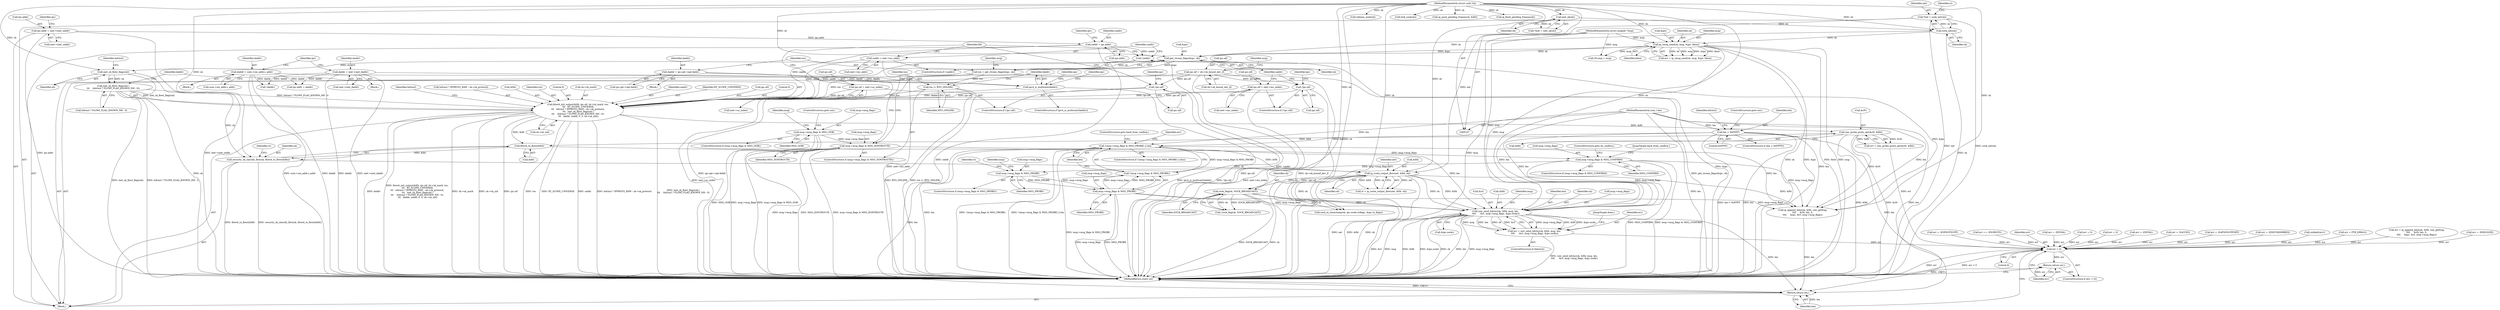 digraph "0_linux_8f659a03a0ba9289b9aeb9b4470e6fb263d6f483@API" {
"1000544" [label="(Call,raw_send_hdrinc(sk, &fl4, msg, len,\n \t\t\t\t      &rt, msg->msg_flags, &ipc.sockc))"];
"1000499" [label="(Call,ip_route_output_flow(net, &fl4, sk))"];
"1000118" [label="(Call,*net = sock_net(sk))"];
"1000120" [label="(Call,sock_net(sk))"];
"1000115" [label="(Call,inet_sk(sk))"];
"1000108" [label="(MethodParameterIn,struct sock *sk)"];
"1000494" [label="(Call,flowi4_to_flowi(&fl4))"];
"1000437" [label="(Call,flowi4_init_output(&fl4, ipc.oif, sk->sk_mark, tos,\n \t\t\t   RT_SCOPE_UNIVERSE,\n\t\t\t   hdrincl ? IPPROTO_RAW : sk->sk_protocol,\n \t\t\t   inet_sk_flowi_flags(sk) |\n\t\t\t    (hdrincl ? FLOWI_FLAG_KNOWN_NH : 0),\n \t\t\t   daddr, saddr, 0, 0, sk->sk_uid))"];
"1000426" [label="(Call,!ipc.oif)"];
"1000266" [label="(Call,ipc.oif = sk->sk_bound_dev_if)"];
"1000430" [label="(Call,ipc.oif = inet->uc_index)"];
"1000409" [label="(Call,ipc.oif = inet->mc_index)"];
"1000405" [label="(Call,!ipc.oif)"];
"1000397" [label="(Call,tos |= RTO_ONLINK)"];
"1000385" [label="(Call,tos = get_rtconn_flags(&ipc, sk))"];
"1000387" [label="(Call,get_rtconn_flags(&ipc, sk))"];
"1000280" [label="(Call,ip_cmsg_send(sk, msg, &ipc, false))"];
"1000109" [label="(MethodParameterIn,struct msghdr *msg)"];
"1000454" [label="(Call,inet_sk_flowi_flags(sk) |\n\t\t\t    (hdrincl ? FLOWI_FLAG_KNOWN_NH : 0))"];
"1000455" [label="(Call,inet_sk_flowi_flags(sk))"];
"1000401" [label="(Call,ipv4_is_multicast(daddr))"];
"1000376" [label="(Call,daddr = ipc.opt->opt.faddr)"];
"1000224" [label="(Call,daddr = inet->inet_daddr)"];
"1000204" [label="(Call,daddr = usin->sin_addr.s_addr)"];
"1000302" [label="(Call,saddr = ipc.addr)"];
"1000238" [label="(Call,ipc.addr = inet->inet_saddr)"];
"1000419" [label="(Call,saddr = inet->mc_addr)"];
"1000417" [label="(Call,!saddr)"];
"1000484" [label="(Call,raw_probe_proto_opt(&rfv, &fl4))"];
"1000492" [label="(Call,security_sk_classify_flow(sk, flowi4_to_flowi(&fl4)))"];
"1000528" [label="(Call,sock_flag(sk, SOCK_BROADCAST))"];
"1000673" [label="(Call,!(msg->msg_flags & MSG_PROBE) || len)"];
"1000674" [label="(Call,!(msg->msg_flags & MSG_PROBE))"];
"1000675" [label="(Call,msg->msg_flags & MSG_PROBE)"];
"1000658" [label="(Call,msg->msg_flags & MSG_PROBE)"];
"1000533" [label="(Call,msg->msg_flags & MSG_CONFIRM)"];
"1000392" [label="(Call,msg->msg_flags & MSG_DONTROUTE)"];
"1000158" [label="(Call,msg->msg_flags & MSG_OOB)"];
"1000144" [label="(Call,len > 0xFFFF)"];
"1000110" [label="(MethodParameterIn,size_t len)"];
"1000542" [label="(Call,err = raw_send_hdrinc(sk, &fl4, msg, len,\n \t\t\t\t      &rt, msg->msg_flags, &ipc.sockc))"];
"1000649" [label="(Call,err < 0)"];
"1000652" [label="(Return,return err;)"];
"1000654" [label="(Return,return len;)"];
"1000561" [label="(Call,sock_tx_timestamp(sk, ipc.sockc.tsflags, &ipc.tx_flags))"];
"1000108" [label="(MethodParameterIn,struct sock *sk)"];
"1000494" [label="(Call,flowi4_to_flowi(&fl4))"];
"1000482" [label="(Call,err = raw_probe_proto_opt(&rfv, &fl4))"];
"1000109" [label="(MethodParameterIn,struct msghdr *msg)"];
"1000391" [label="(ControlStructure,if (msg->msg_flags & MSG_DONTROUTE))"];
"1000681" [label="(ControlStructure,goto back_from_confirm;)"];
"1000401" [label="(Call,ipv4_is_multicast(daddr))"];
"1000672" [label="(ControlStructure,if (!(msg->msg_flags & MSG_PROBE) || len))"];
"1000464" [label="(Literal,0)"];
"1000533" [label="(Call,msg->msg_flags & MSG_CONFIRM)"];
"1000120" [label="(Call,sock_net(sk))"];
"1000402" [label="(Identifier,daddr)"];
"1000371" [label="(Block,)"];
"1000680" [label="(Identifier,len)"];
"1000686" [label="(MethodReturn,static int)"];
"1000500" [label="(Identifier,net)"];
"1000528" [label="(Call,sock_flag(sk, SOCK_BROADCAST))"];
"1000304" [label="(Call,ipc.addr)"];
"1000376" [label="(Call,daddr = ipc.opt->opt.faddr)"];
"1000555" [label="(Call,&ipc.sockc)"];
"1000487" [label="(Call,&fl4)"];
"1000495" [label="(Call,&fl4)"];
"1000675" [label="(Call,msg->msg_flags & MSG_PROBE)"];
"1000485" [label="(Call,&rfv)"];
"1000492" [label="(Call,security_sk_classify_flow(sk, flowi4_to_flowi(&fl4)))"];
"1000470" [label="(Identifier,hdrincl)"];
"1000377" [label="(Identifier,daddr)"];
"1000532" [label="(ControlStructure,if (msg->msg_flags & MSG_CONFIRM))"];
"1000158" [label="(Call,msg->msg_flags & MSG_OOB)"];
"1000586" [label="(Call,err = ip_append_data(sk, &fl4, raw_getfrag,\n\t\t\t\t     &rfv, len, 0,\n\t\t\t\t     &ipc, &rt, msg->msg_flags))"];
"1000139" [label="(Call,err = -EMSGSIZE)"];
"1000162" [label="(Identifier,MSG_OOB)"];
"1000658" [label="(Call,msg->msg_flags & MSG_PROBE)"];
"1000309" [label="(Identifier,ipc)"];
"1000153" [label="(Call,err = -EOPNOTSUPP)"];
"1000285" [label="(Identifier,false)"];
"1000116" [label="(Identifier,sk)"];
"1000226" [label="(Call,inet->inet_daddr)"];
"1000542" [label="(Call,err = raw_send_hdrinc(sk, &fl4, msg, len,\n \t\t\t\t      &rt, msg->msg_flags, &ipc.sockc))"];
"1000307" [label="(Call,ipc.addr = daddr)"];
"1000206" [label="(Call,usin->sin_addr.s_addr)"];
"1000418" [label="(Identifier,saddr)"];
"1000625" [label="(Call,err == -ENOBUFS)"];
"1000437" [label="(Call,flowi4_init_output(&fl4, ipc.oif, sk->sk_mark, tos,\n \t\t\t   RT_SCOPE_UNIVERSE,\n\t\t\t   hdrincl ? IPPROTO_RAW : sk->sk_protocol,\n \t\t\t   inet_sk_flowi_flags(sk) |\n\t\t\t    (hdrincl ? FLOWI_FLAG_KNOWN_NH : 0),\n \t\t\t   daddr, saddr, 0, 0, sk->sk_uid))"];
"1000683" [label="(Identifier,err)"];
"1000530" [label="(Identifier,SOCK_BROADCAST)"];
"1000650" [label="(Identifier,err)"];
"1000125" [label="(Identifier,rt)"];
"1000666" [label="(Identifier,rt)"];
"1000455" [label="(Call,inet_sk_flowi_flags(sk))"];
"1000454" [label="(Call,inet_sk_flowi_flags(sk) |\n\t\t\t    (hdrincl ? FLOWI_FLAG_KNOWN_NH : 0))"];
"1000204" [label="(Call,daddr = usin->sin_addr.s_addr)"];
"1000302" [label="(Call,saddr = ipc.addr)"];
"1000405" [label="(Call,!ipc.oif)"];
"1000461" [label="(Identifier,daddr)"];
"1000421" [label="(Call,inet->mc_addr)"];
"1000232" [label="(Identifier,ipc)"];
"1000498" [label="(Identifier,rt)"];
"1000356" [label="(Call,err = -EINVAL)"];
"1000144" [label="(Call,len > 0xFFFF)"];
"1000266" [label="(Call,ipc.oif = sk->sk_bound_dev_if)"];
"1000275" [label="(Identifier,msg)"];
"1000212" [label="(Block,)"];
"1000205" [label="(Identifier,daddr)"];
"1000413" [label="(Call,inet->mc_index)"];
"1000118" [label="(Call,*net = sock_net(sk))"];
"1000677" [label="(Identifier,msg)"];
"1000432" [label="(Identifier,ipc)"];
"1000428" [label="(Identifier,ipc)"];
"1000147" [label="(ControlStructure,goto out;)"];
"1000434" [label="(Call,inet->uc_index)"];
"1000159" [label="(Call,msg->msg_flags)"];
"1000636" [label="(Call,release_sock(sk))"];
"1000550" [label="(Call,&rt)"];
"1000546" [label="(Call,&fl4)"];
"1000493" [label="(Identifier,sk)"];
"1000238" [label="(Call,ipc.addr = inet->inet_saddr)"];
"1000224" [label="(Call,daddr = inet->inet_daddr)"];
"1000499" [label="(Call,ip_route_output_flow(net, &fl4, sk))"];
"1000633" [label="(Call,err = 0)"];
"1000280" [label="(Call,ip_cmsg_send(sk, msg, &ipc, false))"];
"1000674" [label="(Call,!(msg->msg_flags & MSG_PROBE))"];
"1000682" [label="(Call,err = 0)"];
"1000393" [label="(Call,msg->msg_flags)"];
"1000169" [label="(Call,err = -EINVAL)"];
"1000143" [label="(ControlStructure,if (len > 0xFFFF))"];
"1000430" [label="(Call,ipc.oif = inet->uc_index)"];
"1000386" [label="(Identifier,tos)"];
"1000373" [label="(Call,!daddr)"];
"1000448" [label="(Call,hdrincl ? IPPROTO_RAW : sk->sk_protocol)"];
"1000438" [label="(Call,&fl4)"];
"1000446" [label="(Identifier,tos)"];
"1000659" [label="(Call,msg->msg_flags)"];
"1000417" [label="(Call,!saddr)"];
"1000497" [label="(Call,rt = ip_route_output_flow(net, &fl4, sk))"];
"1000385" [label="(Call,tos = get_rtconn_flags(&ipc, sk))"];
"1000529" [label="(Identifier,sk)"];
"1000463" [label="(Literal,0)"];
"1000439" [label="(Identifier,fl4)"];
"1000443" [label="(Call,sk->sk_mark)"];
"1000392" [label="(Call,msg->msg_flags & MSG_DONTROUTE)"];
"1000110" [label="(MethodParameterIn,size_t len)"];
"1000115" [label="(Call,inet_sk(sk))"];
"1000425" [label="(ControlStructure,if (!ipc.oif))"];
"1000537" [label="(Identifier,MSG_CONFIRM)"];
"1000166" [label="(Identifier,msg)"];
"1000270" [label="(Call,sk->sk_bound_dev_if)"];
"1000426" [label="(Call,!ipc.oif)"];
"1000588" [label="(Call,ip_append_data(sk, &fl4, raw_getfrag,\n\t\t\t\t     &rfv, len, 0,\n\t\t\t\t     &ipc, &rt, msg->msg_flags))"];
"1000113" [label="(Call,*inet = inet_sk(sk))"];
"1000396" [label="(Identifier,MSG_DONTROUTE)"];
"1000431" [label="(Call,ipc.oif)"];
"1000407" [label="(Identifier,ipc)"];
"1000387" [label="(Call,get_rtconn_flags(&ipc, sk))"];
"1000516" [label="(Call,err = -EACCES)"];
"1000411" [label="(Identifier,ipc)"];
"1000548" [label="(Identifier,msg)"];
"1000419" [label="(Call,saddr = inet->mc_addr)"];
"1000457" [label="(Call,hdrincl ? FLOWI_FLAG_KNOWN_NH : 0)"];
"1000406" [label="(Call,ipc.oif)"];
"1000400" [label="(ControlStructure,if (ipv4_is_multicast(daddr)))"];
"1000239" [label="(Call,ipc.addr)"];
"1000195" [label="(Call,err = -EAFNOSUPPORT)"];
"1000673" [label="(Call,!(msg->msg_flags & MSG_PROBE) || len)"];
"1000501" [label="(Call,&fl4)"];
"1000584" [label="(Call,lock_sock(sk))"];
"1000462" [label="(Identifier,saddr)"];
"1000397" [label="(Call,tos |= RTO_ONLINK)"];
"1000549" [label="(Identifier,len)"];
"1000146" [label="(Literal,0xFFFF)"];
"1000399" [label="(Identifier,RTO_ONLINK)"];
"1000619" [label="(Call,ip_push_pending_frames(sk, &fl4))"];
"1000420" [label="(Identifier,saddr)"];
"1000503" [label="(Identifier,sk)"];
"1000456" [label="(Identifier,sk)"];
"1000648" [label="(ControlStructure,if (err < 0))"];
"1000111" [label="(Block,)"];
"1000283" [label="(Call,&ipc)"];
"1000247" [label="(Identifier,ipc)"];
"1000638" [label="(JumpTarget,done:)"];
"1000394" [label="(Identifier,msg)"];
"1000539" [label="(JumpTarget,back_from_confirm:)"];
"1000652" [label="(Return,return err;)"];
"1000410" [label="(Call,ipc.oif)"];
"1000267" [label="(Call,ipc.oif)"];
"1000145" [label="(Identifier,len)"];
"1000655" [label="(Identifier,len)"];
"1000465" [label="(Call,sk->sk_uid)"];
"1000163" [label="(ControlStructure,goto out;)"];
"1000654" [label="(Return,return len;)"];
"1000303" [label="(Identifier,saddr)"];
"1000278" [label="(Call,err = ip_cmsg_send(sk, msg, &ipc, false))"];
"1000242" [label="(Call,inet->inet_saddr)"];
"1000157" [label="(ControlStructure,if (msg->msg_flags & MSG_OOB))"];
"1000545" [label="(Identifier,sk)"];
"1000447" [label="(Identifier,RT_SCOPE_UNIVERSE)"];
"1000225" [label="(Identifier,daddr)"];
"1000649" [label="(Call,err < 0)"];
"1000119" [label="(Identifier,net)"];
"1000657" [label="(ControlStructure,if (msg->msg_flags & MSG_PROBE))"];
"1000213" [label="(Call,err = -EDESTADDRREQ)"];
"1000440" [label="(Call,ipc.oif)"];
"1000534" [label="(Call,msg->msg_flags)"];
"1000651" [label="(Literal,0)"];
"1000527" [label="(Call,!sock_flag(sk, SOCK_BROADCAST))"];
"1000662" [label="(Identifier,MSG_PROBE)"];
"1000427" [label="(Call,ipc.oif)"];
"1000398" [label="(Identifier,tos)"];
"1000552" [label="(Call,msg->msg_flags)"];
"1000388" [label="(Call,&ipc)"];
"1000168" [label="(Block,)"];
"1000281" [label="(Identifier,sk)"];
"1000390" [label="(Identifier,sk)"];
"1000679" [label="(Identifier,MSG_PROBE)"];
"1000540" [label="(ControlStructure,if (hdrincl))"];
"1000282" [label="(Identifier,msg)"];
"1000149" [label="(Identifier,hdrincl)"];
"1000287" [label="(Call,unlikely(err))"];
"1000544" [label="(Call,raw_send_hdrinc(sk, &fl4, msg, len,\n \t\t\t\t      &rt, msg->msg_flags, &ipc.sockc))"];
"1000606" [label="(Call,ip_flush_pending_frames(sk))"];
"1000676" [label="(Call,msg->msg_flags)"];
"1000378" [label="(Call,ipc.opt->opt.faddr)"];
"1000472" [label="(Call,rfv.msg = msg)"];
"1000458" [label="(Identifier,hdrincl)"];
"1000538" [label="(ControlStructure,goto do_confirm;)"];
"1000543" [label="(Identifier,err)"];
"1000404" [label="(ControlStructure,if (!ipc.oif))"];
"1000508" [label="(Call,err = PTR_ERR(rt))"];
"1000484" [label="(Call,raw_probe_proto_opt(&rfv, &fl4))"];
"1000416" [label="(ControlStructure,if (!saddr))"];
"1000653" [label="(Identifier,err)"];
"1000409" [label="(Call,ipc.oif = inet->mc_index)"];
"1000121" [label="(Identifier,sk)"];
"1000544" -> "1000542"  [label="AST: "];
"1000544" -> "1000555"  [label="CFG: "];
"1000545" -> "1000544"  [label="AST: "];
"1000546" -> "1000544"  [label="AST: "];
"1000548" -> "1000544"  [label="AST: "];
"1000549" -> "1000544"  [label="AST: "];
"1000550" -> "1000544"  [label="AST: "];
"1000552" -> "1000544"  [label="AST: "];
"1000555" -> "1000544"  [label="AST: "];
"1000542" -> "1000544"  [label="CFG: "];
"1000544" -> "1000686"  [label="DDG: &rt"];
"1000544" -> "1000686"  [label="DDG: msg"];
"1000544" -> "1000686"  [label="DDG: &fl4"];
"1000544" -> "1000686"  [label="DDG: &ipc.sockc"];
"1000544" -> "1000686"  [label="DDG: sk"];
"1000544" -> "1000686"  [label="DDG: len"];
"1000544" -> "1000686"  [label="DDG: msg->msg_flags"];
"1000544" -> "1000542"  [label="DDG: msg->msg_flags"];
"1000544" -> "1000542"  [label="DDG: &fl4"];
"1000544" -> "1000542"  [label="DDG: &ipc.sockc"];
"1000544" -> "1000542"  [label="DDG: msg"];
"1000544" -> "1000542"  [label="DDG: len"];
"1000544" -> "1000542"  [label="DDG: sk"];
"1000544" -> "1000542"  [label="DDG: &rt"];
"1000499" -> "1000544"  [label="DDG: sk"];
"1000499" -> "1000544"  [label="DDG: &fl4"];
"1000528" -> "1000544"  [label="DDG: sk"];
"1000108" -> "1000544"  [label="DDG: sk"];
"1000280" -> "1000544"  [label="DDG: msg"];
"1000109" -> "1000544"  [label="DDG: msg"];
"1000673" -> "1000544"  [label="DDG: len"];
"1000144" -> "1000544"  [label="DDG: len"];
"1000110" -> "1000544"  [label="DDG: len"];
"1000675" -> "1000544"  [label="DDG: msg->msg_flags"];
"1000533" -> "1000544"  [label="DDG: msg->msg_flags"];
"1000544" -> "1000654"  [label="DDG: len"];
"1000499" -> "1000497"  [label="AST: "];
"1000499" -> "1000503"  [label="CFG: "];
"1000500" -> "1000499"  [label="AST: "];
"1000501" -> "1000499"  [label="AST: "];
"1000503" -> "1000499"  [label="AST: "];
"1000497" -> "1000499"  [label="CFG: "];
"1000499" -> "1000686"  [label="DDG: sk"];
"1000499" -> "1000686"  [label="DDG: net"];
"1000499" -> "1000686"  [label="DDG: &fl4"];
"1000499" -> "1000497"  [label="DDG: net"];
"1000499" -> "1000497"  [label="DDG: &fl4"];
"1000499" -> "1000497"  [label="DDG: sk"];
"1000118" -> "1000499"  [label="DDG: net"];
"1000494" -> "1000499"  [label="DDG: &fl4"];
"1000492" -> "1000499"  [label="DDG: sk"];
"1000108" -> "1000499"  [label="DDG: sk"];
"1000499" -> "1000528"  [label="DDG: sk"];
"1000499" -> "1000561"  [label="DDG: sk"];
"1000499" -> "1000588"  [label="DDG: &fl4"];
"1000118" -> "1000111"  [label="AST: "];
"1000118" -> "1000120"  [label="CFG: "];
"1000119" -> "1000118"  [label="AST: "];
"1000120" -> "1000118"  [label="AST: "];
"1000125" -> "1000118"  [label="CFG: "];
"1000118" -> "1000686"  [label="DDG: sock_net(sk)"];
"1000118" -> "1000686"  [label="DDG: net"];
"1000120" -> "1000118"  [label="DDG: sk"];
"1000120" -> "1000121"  [label="CFG: "];
"1000121" -> "1000120"  [label="AST: "];
"1000120" -> "1000686"  [label="DDG: sk"];
"1000115" -> "1000120"  [label="DDG: sk"];
"1000108" -> "1000120"  [label="DDG: sk"];
"1000120" -> "1000280"  [label="DDG: sk"];
"1000120" -> "1000387"  [label="DDG: sk"];
"1000115" -> "1000113"  [label="AST: "];
"1000115" -> "1000116"  [label="CFG: "];
"1000116" -> "1000115"  [label="AST: "];
"1000113" -> "1000115"  [label="CFG: "];
"1000115" -> "1000113"  [label="DDG: sk"];
"1000108" -> "1000115"  [label="DDG: sk"];
"1000108" -> "1000107"  [label="AST: "];
"1000108" -> "1000686"  [label="DDG: sk"];
"1000108" -> "1000280"  [label="DDG: sk"];
"1000108" -> "1000387"  [label="DDG: sk"];
"1000108" -> "1000455"  [label="DDG: sk"];
"1000108" -> "1000492"  [label="DDG: sk"];
"1000108" -> "1000528"  [label="DDG: sk"];
"1000108" -> "1000561"  [label="DDG: sk"];
"1000108" -> "1000584"  [label="DDG: sk"];
"1000108" -> "1000588"  [label="DDG: sk"];
"1000108" -> "1000606"  [label="DDG: sk"];
"1000108" -> "1000619"  [label="DDG: sk"];
"1000108" -> "1000636"  [label="DDG: sk"];
"1000494" -> "1000492"  [label="AST: "];
"1000494" -> "1000495"  [label="CFG: "];
"1000495" -> "1000494"  [label="AST: "];
"1000492" -> "1000494"  [label="CFG: "];
"1000494" -> "1000492"  [label="DDG: &fl4"];
"1000437" -> "1000494"  [label="DDG: &fl4"];
"1000484" -> "1000494"  [label="DDG: &fl4"];
"1000437" -> "1000111"  [label="AST: "];
"1000437" -> "1000465"  [label="CFG: "];
"1000438" -> "1000437"  [label="AST: "];
"1000440" -> "1000437"  [label="AST: "];
"1000443" -> "1000437"  [label="AST: "];
"1000446" -> "1000437"  [label="AST: "];
"1000447" -> "1000437"  [label="AST: "];
"1000448" -> "1000437"  [label="AST: "];
"1000454" -> "1000437"  [label="AST: "];
"1000461" -> "1000437"  [label="AST: "];
"1000462" -> "1000437"  [label="AST: "];
"1000463" -> "1000437"  [label="AST: "];
"1000464" -> "1000437"  [label="AST: "];
"1000465" -> "1000437"  [label="AST: "];
"1000470" -> "1000437"  [label="CFG: "];
"1000437" -> "1000686"  [label="DDG: daddr"];
"1000437" -> "1000686"  [label="DDG: flowi4_init_output(&fl4, ipc.oif, sk->sk_mark, tos,\n \t\t\t   RT_SCOPE_UNIVERSE,\n\t\t\t   hdrincl ? IPPROTO_RAW : sk->sk_protocol,\n \t\t\t   inet_sk_flowi_flags(sk) |\n\t\t\t    (hdrincl ? FLOWI_FLAG_KNOWN_NH : 0),\n \t\t\t   daddr, saddr, 0, 0, sk->sk_uid)"];
"1000437" -> "1000686"  [label="DDG: sk->sk_mark"];
"1000437" -> "1000686"  [label="DDG: sk->sk_uid"];
"1000437" -> "1000686"  [label="DDG: ipc.oif"];
"1000437" -> "1000686"  [label="DDG: tos"];
"1000437" -> "1000686"  [label="DDG: RT_SCOPE_UNIVERSE"];
"1000437" -> "1000686"  [label="DDG: saddr"];
"1000437" -> "1000686"  [label="DDG: hdrincl ? IPPROTO_RAW : sk->sk_protocol"];
"1000437" -> "1000686"  [label="DDG: inet_sk_flowi_flags(sk) |\n\t\t\t    (hdrincl ? FLOWI_FLAG_KNOWN_NH : 0)"];
"1000426" -> "1000437"  [label="DDG: ipc.oif"];
"1000430" -> "1000437"  [label="DDG: ipc.oif"];
"1000409" -> "1000437"  [label="DDG: ipc.oif"];
"1000405" -> "1000437"  [label="DDG: ipc.oif"];
"1000397" -> "1000437"  [label="DDG: tos"];
"1000385" -> "1000437"  [label="DDG: tos"];
"1000454" -> "1000437"  [label="DDG: inet_sk_flowi_flags(sk)"];
"1000454" -> "1000437"  [label="DDG: hdrincl ? FLOWI_FLAG_KNOWN_NH : 0"];
"1000401" -> "1000437"  [label="DDG: daddr"];
"1000302" -> "1000437"  [label="DDG: saddr"];
"1000419" -> "1000437"  [label="DDG: saddr"];
"1000417" -> "1000437"  [label="DDG: saddr"];
"1000437" -> "1000484"  [label="DDG: &fl4"];
"1000426" -> "1000425"  [label="AST: "];
"1000426" -> "1000427"  [label="CFG: "];
"1000427" -> "1000426"  [label="AST: "];
"1000432" -> "1000426"  [label="CFG: "];
"1000439" -> "1000426"  [label="CFG: "];
"1000426" -> "1000686"  [label="DDG: !ipc.oif"];
"1000266" -> "1000426"  [label="DDG: ipc.oif"];
"1000266" -> "1000111"  [label="AST: "];
"1000266" -> "1000270"  [label="CFG: "];
"1000267" -> "1000266"  [label="AST: "];
"1000270" -> "1000266"  [label="AST: "];
"1000275" -> "1000266"  [label="CFG: "];
"1000266" -> "1000686"  [label="DDG: ipc.oif"];
"1000266" -> "1000686"  [label="DDG: sk->sk_bound_dev_if"];
"1000266" -> "1000405"  [label="DDG: ipc.oif"];
"1000430" -> "1000425"  [label="AST: "];
"1000430" -> "1000434"  [label="CFG: "];
"1000431" -> "1000430"  [label="AST: "];
"1000434" -> "1000430"  [label="AST: "];
"1000439" -> "1000430"  [label="CFG: "];
"1000430" -> "1000686"  [label="DDG: inet->uc_index"];
"1000409" -> "1000404"  [label="AST: "];
"1000409" -> "1000413"  [label="CFG: "];
"1000410" -> "1000409"  [label="AST: "];
"1000413" -> "1000409"  [label="AST: "];
"1000418" -> "1000409"  [label="CFG: "];
"1000409" -> "1000686"  [label="DDG: inet->mc_index"];
"1000405" -> "1000404"  [label="AST: "];
"1000405" -> "1000406"  [label="CFG: "];
"1000406" -> "1000405"  [label="AST: "];
"1000411" -> "1000405"  [label="CFG: "];
"1000418" -> "1000405"  [label="CFG: "];
"1000405" -> "1000686"  [label="DDG: !ipc.oif"];
"1000397" -> "1000391"  [label="AST: "];
"1000397" -> "1000399"  [label="CFG: "];
"1000398" -> "1000397"  [label="AST: "];
"1000399" -> "1000397"  [label="AST: "];
"1000402" -> "1000397"  [label="CFG: "];
"1000397" -> "1000686"  [label="DDG: tos |= RTO_ONLINK"];
"1000397" -> "1000686"  [label="DDG: RTO_ONLINK"];
"1000385" -> "1000397"  [label="DDG: tos"];
"1000385" -> "1000111"  [label="AST: "];
"1000385" -> "1000387"  [label="CFG: "];
"1000386" -> "1000385"  [label="AST: "];
"1000387" -> "1000385"  [label="AST: "];
"1000394" -> "1000385"  [label="CFG: "];
"1000385" -> "1000686"  [label="DDG: get_rtconn_flags(&ipc, sk)"];
"1000387" -> "1000385"  [label="DDG: &ipc"];
"1000387" -> "1000385"  [label="DDG: sk"];
"1000387" -> "1000390"  [label="CFG: "];
"1000388" -> "1000387"  [label="AST: "];
"1000390" -> "1000387"  [label="AST: "];
"1000387" -> "1000686"  [label="DDG: &ipc"];
"1000280" -> "1000387"  [label="DDG: &ipc"];
"1000280" -> "1000387"  [label="DDG: sk"];
"1000387" -> "1000455"  [label="DDG: sk"];
"1000387" -> "1000588"  [label="DDG: &ipc"];
"1000280" -> "1000278"  [label="AST: "];
"1000280" -> "1000285"  [label="CFG: "];
"1000281" -> "1000280"  [label="AST: "];
"1000282" -> "1000280"  [label="AST: "];
"1000283" -> "1000280"  [label="AST: "];
"1000285" -> "1000280"  [label="AST: "];
"1000278" -> "1000280"  [label="CFG: "];
"1000280" -> "1000686"  [label="DDG: false"];
"1000280" -> "1000686"  [label="DDG: msg"];
"1000280" -> "1000686"  [label="DDG: sk"];
"1000280" -> "1000686"  [label="DDG: &ipc"];
"1000280" -> "1000278"  [label="DDG: sk"];
"1000280" -> "1000278"  [label="DDG: msg"];
"1000280" -> "1000278"  [label="DDG: &ipc"];
"1000280" -> "1000278"  [label="DDG: false"];
"1000109" -> "1000280"  [label="DDG: msg"];
"1000280" -> "1000472"  [label="DDG: msg"];
"1000109" -> "1000107"  [label="AST: "];
"1000109" -> "1000686"  [label="DDG: msg"];
"1000109" -> "1000472"  [label="DDG: msg"];
"1000454" -> "1000457"  [label="CFG: "];
"1000455" -> "1000454"  [label="AST: "];
"1000457" -> "1000454"  [label="AST: "];
"1000461" -> "1000454"  [label="CFG: "];
"1000454" -> "1000686"  [label="DDG: inet_sk_flowi_flags(sk)"];
"1000454" -> "1000686"  [label="DDG: hdrincl ? FLOWI_FLAG_KNOWN_NH : 0"];
"1000455" -> "1000454"  [label="DDG: sk"];
"1000455" -> "1000456"  [label="CFG: "];
"1000456" -> "1000455"  [label="AST: "];
"1000458" -> "1000455"  [label="CFG: "];
"1000455" -> "1000686"  [label="DDG: sk"];
"1000455" -> "1000492"  [label="DDG: sk"];
"1000401" -> "1000400"  [label="AST: "];
"1000401" -> "1000402"  [label="CFG: "];
"1000402" -> "1000401"  [label="AST: "];
"1000407" -> "1000401"  [label="CFG: "];
"1000428" -> "1000401"  [label="CFG: "];
"1000401" -> "1000686"  [label="DDG: ipv4_is_multicast(daddr)"];
"1000376" -> "1000401"  [label="DDG: daddr"];
"1000224" -> "1000401"  [label="DDG: daddr"];
"1000204" -> "1000401"  [label="DDG: daddr"];
"1000376" -> "1000371"  [label="AST: "];
"1000376" -> "1000378"  [label="CFG: "];
"1000377" -> "1000376"  [label="AST: "];
"1000378" -> "1000376"  [label="AST: "];
"1000386" -> "1000376"  [label="CFG: "];
"1000376" -> "1000686"  [label="DDG: ipc.opt->opt.faddr"];
"1000224" -> "1000212"  [label="AST: "];
"1000224" -> "1000226"  [label="CFG: "];
"1000225" -> "1000224"  [label="AST: "];
"1000226" -> "1000224"  [label="AST: "];
"1000232" -> "1000224"  [label="CFG: "];
"1000224" -> "1000686"  [label="DDG: daddr"];
"1000224" -> "1000686"  [label="DDG: inet->inet_daddr"];
"1000224" -> "1000307"  [label="DDG: daddr"];
"1000224" -> "1000373"  [label="DDG: daddr"];
"1000204" -> "1000168"  [label="AST: "];
"1000204" -> "1000206"  [label="CFG: "];
"1000205" -> "1000204"  [label="AST: "];
"1000206" -> "1000204"  [label="AST: "];
"1000232" -> "1000204"  [label="CFG: "];
"1000204" -> "1000686"  [label="DDG: usin->sin_addr.s_addr"];
"1000204" -> "1000686"  [label="DDG: daddr"];
"1000204" -> "1000307"  [label="DDG: daddr"];
"1000204" -> "1000373"  [label="DDG: daddr"];
"1000302" -> "1000111"  [label="AST: "];
"1000302" -> "1000304"  [label="CFG: "];
"1000303" -> "1000302"  [label="AST: "];
"1000304" -> "1000302"  [label="AST: "];
"1000309" -> "1000302"  [label="CFG: "];
"1000302" -> "1000686"  [label="DDG: saddr"];
"1000238" -> "1000302"  [label="DDG: ipc.addr"];
"1000302" -> "1000417"  [label="DDG: saddr"];
"1000238" -> "1000111"  [label="AST: "];
"1000238" -> "1000242"  [label="CFG: "];
"1000239" -> "1000238"  [label="AST: "];
"1000242" -> "1000238"  [label="AST: "];
"1000247" -> "1000238"  [label="CFG: "];
"1000238" -> "1000686"  [label="DDG: ipc.addr"];
"1000238" -> "1000686"  [label="DDG: inet->inet_saddr"];
"1000419" -> "1000416"  [label="AST: "];
"1000419" -> "1000421"  [label="CFG: "];
"1000420" -> "1000419"  [label="AST: "];
"1000421" -> "1000419"  [label="AST: "];
"1000439" -> "1000419"  [label="CFG: "];
"1000419" -> "1000686"  [label="DDG: inet->mc_addr"];
"1000417" -> "1000416"  [label="AST: "];
"1000417" -> "1000418"  [label="CFG: "];
"1000418" -> "1000417"  [label="AST: "];
"1000420" -> "1000417"  [label="CFG: "];
"1000439" -> "1000417"  [label="CFG: "];
"1000417" -> "1000686"  [label="DDG: !saddr"];
"1000484" -> "1000482"  [label="AST: "];
"1000484" -> "1000487"  [label="CFG: "];
"1000485" -> "1000484"  [label="AST: "];
"1000487" -> "1000484"  [label="AST: "];
"1000482" -> "1000484"  [label="CFG: "];
"1000484" -> "1000686"  [label="DDG: &fl4"];
"1000484" -> "1000686"  [label="DDG: &rfv"];
"1000484" -> "1000482"  [label="DDG: &rfv"];
"1000484" -> "1000482"  [label="DDG: &fl4"];
"1000484" -> "1000588"  [label="DDG: &rfv"];
"1000492" -> "1000111"  [label="AST: "];
"1000493" -> "1000492"  [label="AST: "];
"1000498" -> "1000492"  [label="CFG: "];
"1000492" -> "1000686"  [label="DDG: flowi4_to_flowi(&fl4)"];
"1000492" -> "1000686"  [label="DDG: security_sk_classify_flow(sk, flowi4_to_flowi(&fl4))"];
"1000528" -> "1000527"  [label="AST: "];
"1000528" -> "1000530"  [label="CFG: "];
"1000529" -> "1000528"  [label="AST: "];
"1000530" -> "1000528"  [label="AST: "];
"1000527" -> "1000528"  [label="CFG: "];
"1000528" -> "1000686"  [label="DDG: SOCK_BROADCAST"];
"1000528" -> "1000686"  [label="DDG: sk"];
"1000528" -> "1000527"  [label="DDG: sk"];
"1000528" -> "1000527"  [label="DDG: SOCK_BROADCAST"];
"1000528" -> "1000561"  [label="DDG: sk"];
"1000673" -> "1000672"  [label="AST: "];
"1000673" -> "1000674"  [label="CFG: "];
"1000673" -> "1000680"  [label="CFG: "];
"1000674" -> "1000673"  [label="AST: "];
"1000680" -> "1000673"  [label="AST: "];
"1000681" -> "1000673"  [label="CFG: "];
"1000683" -> "1000673"  [label="CFG: "];
"1000673" -> "1000686"  [label="DDG: len"];
"1000673" -> "1000686"  [label="DDG: !(msg->msg_flags & MSG_PROBE)"];
"1000673" -> "1000686"  [label="DDG: !(msg->msg_flags & MSG_PROBE) || len"];
"1000673" -> "1000588"  [label="DDG: len"];
"1000673" -> "1000654"  [label="DDG: len"];
"1000674" -> "1000673"  [label="DDG: msg->msg_flags & MSG_PROBE"];
"1000144" -> "1000673"  [label="DDG: len"];
"1000110" -> "1000673"  [label="DDG: len"];
"1000674" -> "1000675"  [label="CFG: "];
"1000675" -> "1000674"  [label="AST: "];
"1000680" -> "1000674"  [label="CFG: "];
"1000674" -> "1000686"  [label="DDG: msg->msg_flags & MSG_PROBE"];
"1000675" -> "1000674"  [label="DDG: msg->msg_flags"];
"1000675" -> "1000674"  [label="DDG: MSG_PROBE"];
"1000675" -> "1000679"  [label="CFG: "];
"1000676" -> "1000675"  [label="AST: "];
"1000679" -> "1000675"  [label="AST: "];
"1000675" -> "1000686"  [label="DDG: msg->msg_flags"];
"1000675" -> "1000686"  [label="DDG: MSG_PROBE"];
"1000675" -> "1000588"  [label="DDG: msg->msg_flags"];
"1000658" -> "1000675"  [label="DDG: msg->msg_flags"];
"1000658" -> "1000675"  [label="DDG: MSG_PROBE"];
"1000658" -> "1000657"  [label="AST: "];
"1000658" -> "1000662"  [label="CFG: "];
"1000659" -> "1000658"  [label="AST: "];
"1000662" -> "1000658"  [label="AST: "];
"1000666" -> "1000658"  [label="CFG: "];
"1000677" -> "1000658"  [label="CFG: "];
"1000533" -> "1000658"  [label="DDG: msg->msg_flags"];
"1000533" -> "1000532"  [label="AST: "];
"1000533" -> "1000537"  [label="CFG: "];
"1000534" -> "1000533"  [label="AST: "];
"1000537" -> "1000533"  [label="AST: "];
"1000538" -> "1000533"  [label="CFG: "];
"1000539" -> "1000533"  [label="CFG: "];
"1000533" -> "1000686"  [label="DDG: msg->msg_flags & MSG_CONFIRM"];
"1000533" -> "1000686"  [label="DDG: MSG_CONFIRM"];
"1000392" -> "1000533"  [label="DDG: msg->msg_flags"];
"1000533" -> "1000588"  [label="DDG: msg->msg_flags"];
"1000392" -> "1000391"  [label="AST: "];
"1000392" -> "1000396"  [label="CFG: "];
"1000393" -> "1000392"  [label="AST: "];
"1000396" -> "1000392"  [label="AST: "];
"1000398" -> "1000392"  [label="CFG: "];
"1000402" -> "1000392"  [label="CFG: "];
"1000392" -> "1000686"  [label="DDG: MSG_DONTROUTE"];
"1000392" -> "1000686"  [label="DDG: msg->msg_flags & MSG_DONTROUTE"];
"1000392" -> "1000686"  [label="DDG: msg->msg_flags"];
"1000158" -> "1000392"  [label="DDG: msg->msg_flags"];
"1000158" -> "1000157"  [label="AST: "];
"1000158" -> "1000162"  [label="CFG: "];
"1000159" -> "1000158"  [label="AST: "];
"1000162" -> "1000158"  [label="AST: "];
"1000163" -> "1000158"  [label="CFG: "];
"1000166" -> "1000158"  [label="CFG: "];
"1000158" -> "1000686"  [label="DDG: msg->msg_flags"];
"1000158" -> "1000686"  [label="DDG: msg->msg_flags & MSG_OOB"];
"1000158" -> "1000686"  [label="DDG: MSG_OOB"];
"1000144" -> "1000143"  [label="AST: "];
"1000144" -> "1000146"  [label="CFG: "];
"1000145" -> "1000144"  [label="AST: "];
"1000146" -> "1000144"  [label="AST: "];
"1000147" -> "1000144"  [label="CFG: "];
"1000149" -> "1000144"  [label="CFG: "];
"1000144" -> "1000686"  [label="DDG: len > 0xFFFF"];
"1000144" -> "1000686"  [label="DDG: len"];
"1000110" -> "1000144"  [label="DDG: len"];
"1000144" -> "1000588"  [label="DDG: len"];
"1000144" -> "1000654"  [label="DDG: len"];
"1000110" -> "1000107"  [label="AST: "];
"1000110" -> "1000686"  [label="DDG: len"];
"1000110" -> "1000588"  [label="DDG: len"];
"1000110" -> "1000654"  [label="DDG: len"];
"1000542" -> "1000540"  [label="AST: "];
"1000543" -> "1000542"  [label="AST: "];
"1000638" -> "1000542"  [label="CFG: "];
"1000542" -> "1000686"  [label="DDG: raw_send_hdrinc(sk, &fl4, msg, len,\n \t\t\t\t      &rt, msg->msg_flags, &ipc.sockc)"];
"1000542" -> "1000649"  [label="DDG: err"];
"1000649" -> "1000648"  [label="AST: "];
"1000649" -> "1000651"  [label="CFG: "];
"1000650" -> "1000649"  [label="AST: "];
"1000651" -> "1000649"  [label="AST: "];
"1000653" -> "1000649"  [label="CFG: "];
"1000655" -> "1000649"  [label="CFG: "];
"1000649" -> "1000686"  [label="DDG: err < 0"];
"1000649" -> "1000686"  [label="DDG: err"];
"1000508" -> "1000649"  [label="DDG: err"];
"1000625" -> "1000649"  [label="DDG: err"];
"1000139" -> "1000649"  [label="DDG: err"];
"1000586" -> "1000649"  [label="DDG: err"];
"1000153" -> "1000649"  [label="DDG: err"];
"1000287" -> "1000649"  [label="DDG: err"];
"1000169" -> "1000649"  [label="DDG: err"];
"1000516" -> "1000649"  [label="DDG: err"];
"1000682" -> "1000649"  [label="DDG: err"];
"1000356" -> "1000649"  [label="DDG: err"];
"1000482" -> "1000649"  [label="DDG: err"];
"1000213" -> "1000649"  [label="DDG: err"];
"1000195" -> "1000649"  [label="DDG: err"];
"1000633" -> "1000649"  [label="DDG: err"];
"1000649" -> "1000652"  [label="DDG: err"];
"1000652" -> "1000648"  [label="AST: "];
"1000652" -> "1000653"  [label="CFG: "];
"1000653" -> "1000652"  [label="AST: "];
"1000686" -> "1000652"  [label="CFG: "];
"1000652" -> "1000686"  [label="DDG: <RET>"];
"1000653" -> "1000652"  [label="DDG: err"];
"1000654" -> "1000111"  [label="AST: "];
"1000654" -> "1000655"  [label="CFG: "];
"1000655" -> "1000654"  [label="AST: "];
"1000686" -> "1000654"  [label="CFG: "];
"1000654" -> "1000686"  [label="DDG: <RET>"];
"1000655" -> "1000654"  [label="DDG: len"];
"1000588" -> "1000654"  [label="DDG: len"];
}
